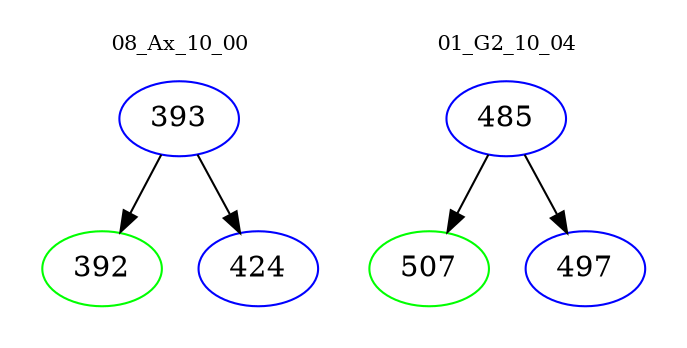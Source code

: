 digraph{
subgraph cluster_0 {
color = white
label = "08_Ax_10_00";
fontsize=10;
T0_393 [label="393", color="blue"]
T0_393 -> T0_392 [color="black"]
T0_392 [label="392", color="green"]
T0_393 -> T0_424 [color="black"]
T0_424 [label="424", color="blue"]
}
subgraph cluster_1 {
color = white
label = "01_G2_10_04";
fontsize=10;
T1_485 [label="485", color="blue"]
T1_485 -> T1_507 [color="black"]
T1_507 [label="507", color="green"]
T1_485 -> T1_497 [color="black"]
T1_497 [label="497", color="blue"]
}
}
